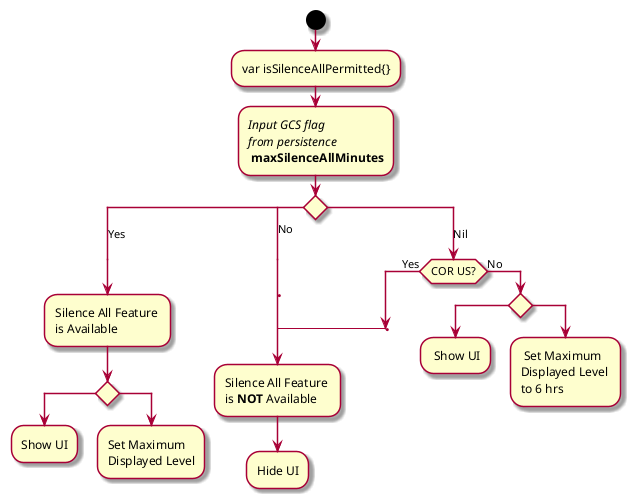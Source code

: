 @startuml
skin rose
skinparam ConditionEndStyle hline
!pragma useVerticalIf on
start
:var isSilenceAllPermitted{};
://Input GCS flag//\n//from persistence//\n **maxSilenceAllMinutes**;
switch ()
case (Yes)
label sp_lab2
  :Silence All Feature \nis Available;
switch ()
case ()
:Show UI;
kill
case ()
:Set Maximum \nDisplayed Level;
kill
endswitch
case (No)
label sp_lab0
label sp_lab1
label lab
  :Silence All Feature \nis **NOT** Available;
:Hide UI;
kill
case (Nil)
if (COR US?) then (Yes)
label sp_lab3
goto sp_lab1
else (No)
switch ()
case ()
: Show UI;
kill
case ()
: Set Maximum \nDisplayed Level \nto 6 hrs;
kill
@enduml
